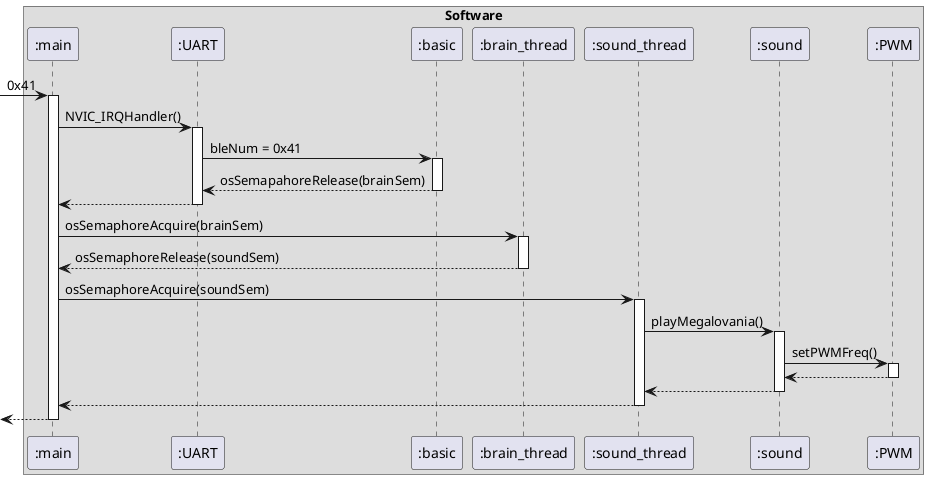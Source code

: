 @startuml


autoactivate on
box Software
participant ":main" as main
participant ":UART" as UART
participant ":basic" as basic
participant ":brain_thread" as brain
participant ":sound_thread" as sound
participant ":sound" as soundh
participant ":PWM" as PWM
end box

[-> main : 0x41
main -> UART : NVIC_IRQHandler()
UART -> basic : bleNum = 0x41
UART <-- basic : osSemapahoreRelease(brainSem)
main <-- UART
main -> brain : osSemaphoreAcquire(brainSem)
main <-- brain : osSemaphoreRelease(soundSem)
main -> sound : osSemaphoreAcquire(soundSem)
sound -> soundh : playMegalovania()
soundh -> PWM : setPWMFreq()
soundh <-- PWM
sound <-- soundh
main <-- sound
[<-- main


@enduml
